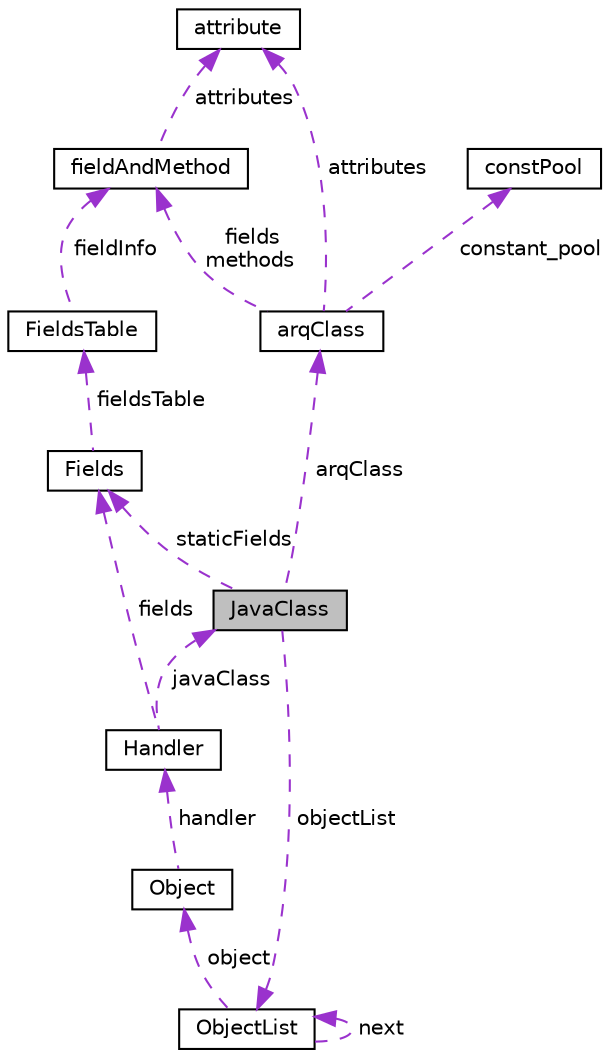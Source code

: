 digraph "JavaClass"
{
  edge [fontname="Helvetica",fontsize="10",labelfontname="Helvetica",labelfontsize="10"];
  node [fontname="Helvetica",fontsize="10",shape=record];
  Node1 [label="JavaClass",height=0.2,width=0.4,color="black", fillcolor="grey75", style="filled", fontcolor="black"];
  Node2 -> Node1 [dir="back",color="darkorchid3",fontsize="10",style="dashed",label=" staticFields" ,fontname="Helvetica"];
  Node2 [label="Fields",height=0.2,width=0.4,color="black", fillcolor="white", style="filled",URL="$struct_fields.html",tooltip="Estrutura da FieldsTable. "];
  Node3 -> Node2 [dir="back",color="darkorchid3",fontsize="10",style="dashed",label=" fieldsTable" ,fontname="Helvetica"];
  Node3 [label="FieldsTable",height=0.2,width=0.4,color="black", fillcolor="white", style="filled",URL="$struct_fields_table.html",tooltip="Estrutura da FieldsTable. "];
  Node4 -> Node3 [dir="back",color="darkorchid3",fontsize="10",style="dashed",label=" fieldInfo" ,fontname="Helvetica"];
  Node4 [label="fieldAndMethod",height=0.2,width=0.4,color="black", fillcolor="white", style="filled",URL="$structfield_and_method.html",tooltip="Estrutura de Campos e Metodos. "];
  Node5 -> Node4 [dir="back",color="darkorchid3",fontsize="10",style="dashed",label=" attributes" ,fontname="Helvetica"];
  Node5 [label="attribute",height=0.2,width=0.4,color="black", fillcolor="white", style="filled",URL="$structattribute.html",tooltip="Estrutura de Atributos. "];
  Node6 -> Node1 [dir="back",color="darkorchid3",fontsize="10",style="dashed",label=" arqClass" ,fontname="Helvetica"];
  Node6 [label="arqClass",height=0.2,width=0.4,color="black", fillcolor="white", style="filled",URL="$structarq_class.html",tooltip="um metodo. "];
  Node4 -> Node6 [dir="back",color="darkorchid3",fontsize="10",style="dashed",label=" fields\nmethods" ,fontname="Helvetica"];
  Node5 -> Node6 [dir="back",color="darkorchid3",fontsize="10",style="dashed",label=" attributes" ,fontname="Helvetica"];
  Node7 -> Node6 [dir="back",color="darkorchid3",fontsize="10",style="dashed",label=" constant_pool" ,fontname="Helvetica"];
  Node7 [label="constPool",height=0.2,width=0.4,color="black", fillcolor="white", style="filled",URL="$structconst_pool.html",tooltip="Estrutura do Pool de Constantes. "];
  Node8 -> Node1 [dir="back",color="darkorchid3",fontsize="10",style="dashed",label=" objectList" ,fontname="Helvetica"];
  Node8 [label="ObjectList",height=0.2,width=0.4,color="black", fillcolor="white", style="filled",URL="$struct_object_list.html",tooltip="Estrutura da ObjectList. "];
  Node8 -> Node8 [dir="back",color="darkorchid3",fontsize="10",style="dashed",label=" next" ,fontname="Helvetica"];
  Node9 -> Node8 [dir="back",color="darkorchid3",fontsize="10",style="dashed",label=" object" ,fontname="Helvetica"];
  Node9 [label="Object",height=0.2,width=0.4,color="black", fillcolor="white", style="filled",URL="$struct_object.html",tooltip="Estrutura do Object. "];
  Node10 -> Node9 [dir="back",color="darkorchid3",fontsize="10",style="dashed",label=" handler" ,fontname="Helvetica"];
  Node10 [label="Handler",height=0.2,width=0.4,color="black", fillcolor="white", style="filled",URL="$struct_handler.html",tooltip="Estrutura da Handler. "];
  Node1 -> Node10 [dir="back",color="darkorchid3",fontsize="10",style="dashed",label=" javaClass" ,fontname="Helvetica"];
  Node2 -> Node10 [dir="back",color="darkorchid3",fontsize="10",style="dashed",label=" fields" ,fontname="Helvetica"];
}
